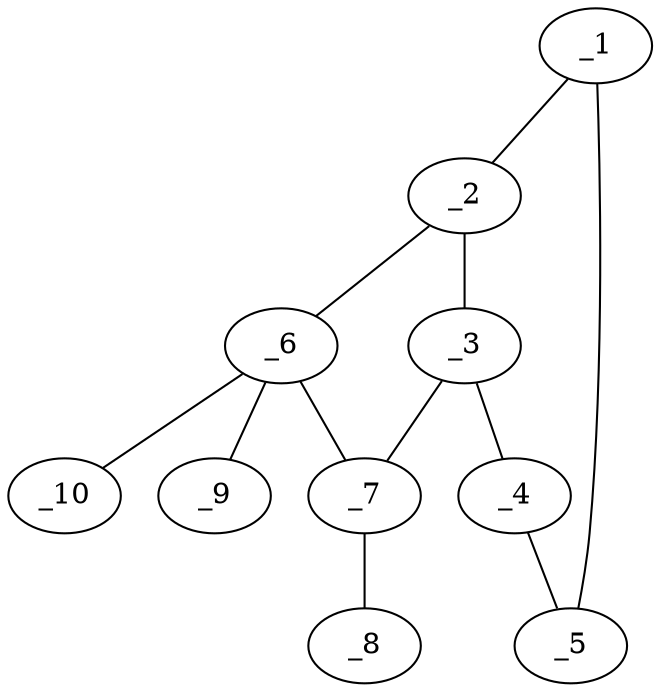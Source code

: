graph molid633868 {
	_1	 [charge=0,
		chem=5,
		symbol="S  ",
		x="5.1935",
		y="0.6274"];
	_2	 [charge=0,
		chem=1,
		symbol="C  ",
		x="4.3845",
		y="0.0396"];
	_1 -- _2	 [valence=1];
	_5	 [charge=0,
		chem=1,
		symbol="C  ",
		x="4.8845",
		y="1.5784"];
	_1 -- _5	 [valence=1];
	_3	 [charge=0,
		chem=4,
		symbol="N  ",
		x="3.5755",
		y="0.6274"];
	_2 -- _3	 [valence=1];
	_6	 [charge=0,
		chem=1,
		symbol="C  ",
		x="3.7967",
		y="-0.7694"];
	_2 -- _6	 [valence=1];
	_4	 [charge=0,
		chem=1,
		symbol="C  ",
		x="3.8845",
		y="1.5784"];
	_3 -- _4	 [valence=1];
	_7	 [charge=0,
		chem=1,
		symbol="C  ",
		x="2.9877",
		y="-0.1816"];
	_3 -- _7	 [valence=1];
	_4 -- _5	 [valence=1];
	_6 -- _7	 [valence=1];
	_9	 [charge=0,
		chem=1,
		symbol="C  ",
		x="3.2089",
		y="-1.5784"];
	_6 -- _9	 [valence=1];
	_10	 [charge=0,
		chem=1,
		symbol="C  ",
		x="4.6057",
		y="-1.3572"];
	_6 -- _10	 [valence=1];
	_8	 [charge=0,
		chem=2,
		symbol="O  ",
		x=2,
		y="-0.3381"];
	_7 -- _8	 [valence=2];
}
